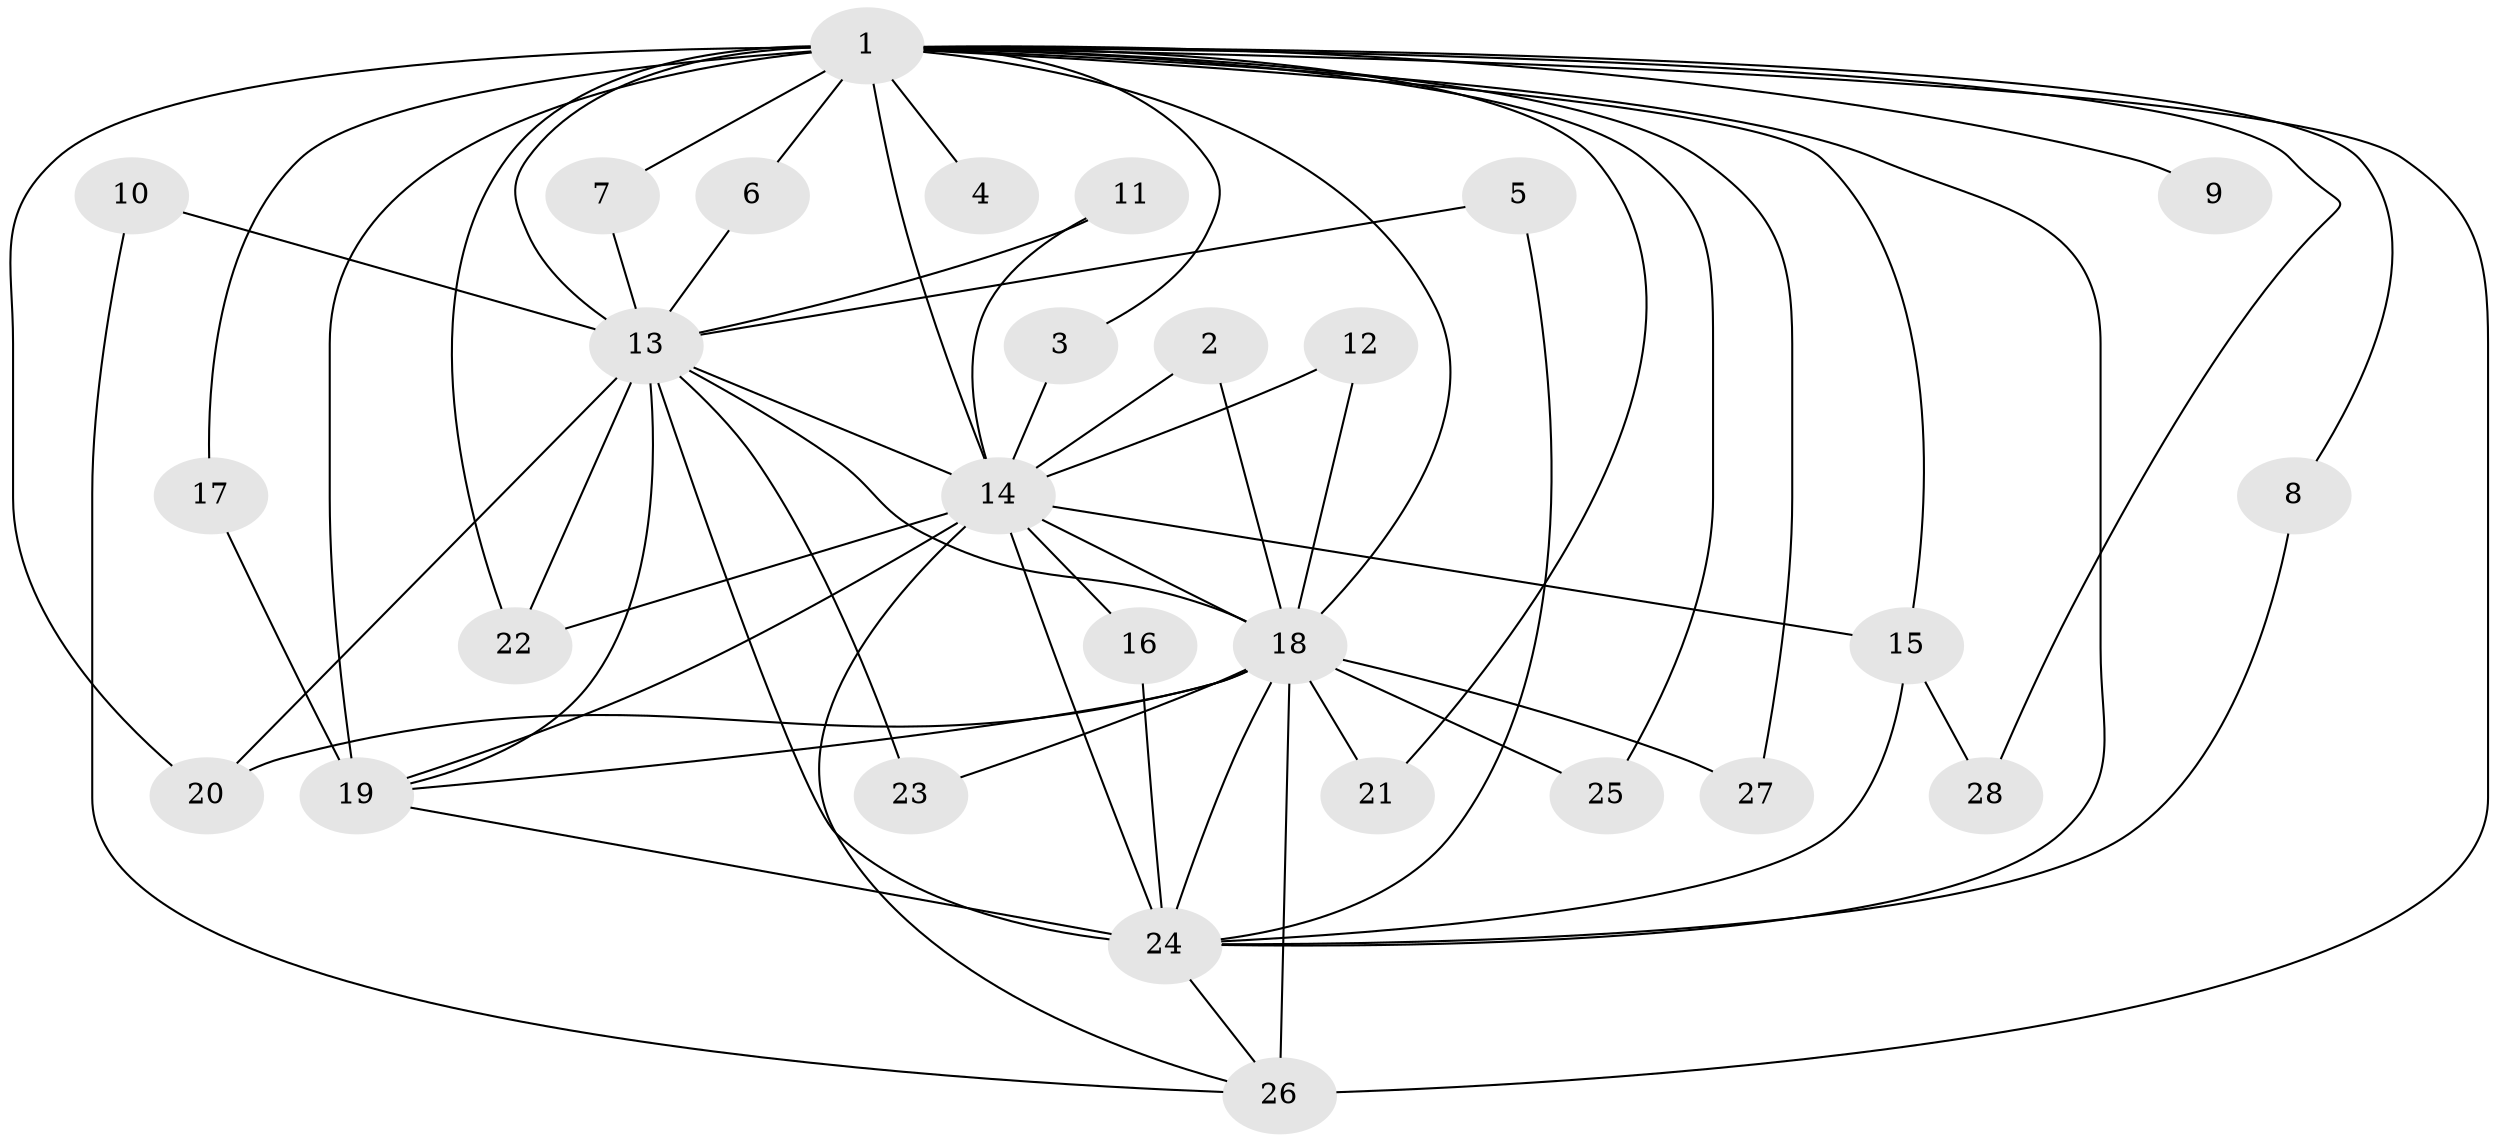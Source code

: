 // original degree distribution, {11: 0.017857142857142856, 12: 0.017857142857142856, 19: 0.05357142857142857, 13: 0.017857142857142856, 18: 0.017857142857142856, 15: 0.017857142857142856, 16: 0.017857142857142856, 20: 0.017857142857142856, 4: 0.08928571428571429, 2: 0.5535714285714286, 3: 0.17857142857142858}
// Generated by graph-tools (version 1.1) at 2025/49/03/09/25 03:49:35]
// undirected, 28 vertices, 62 edges
graph export_dot {
graph [start="1"]
  node [color=gray90,style=filled];
  1;
  2;
  3;
  4;
  5;
  6;
  7;
  8;
  9;
  10;
  11;
  12;
  13;
  14;
  15;
  16;
  17;
  18;
  19;
  20;
  21;
  22;
  23;
  24;
  25;
  26;
  27;
  28;
  1 -- 3 [weight=1.0];
  1 -- 4 [weight=1.0];
  1 -- 6 [weight=1.0];
  1 -- 7 [weight=2.0];
  1 -- 8 [weight=1.0];
  1 -- 9 [weight=1.0];
  1 -- 13 [weight=5.0];
  1 -- 14 [weight=8.0];
  1 -- 15 [weight=2.0];
  1 -- 17 [weight=1.0];
  1 -- 18 [weight=4.0];
  1 -- 19 [weight=6.0];
  1 -- 20 [weight=2.0];
  1 -- 21 [weight=2.0];
  1 -- 22 [weight=1.0];
  1 -- 24 [weight=5.0];
  1 -- 25 [weight=1.0];
  1 -- 26 [weight=3.0];
  1 -- 27 [weight=2.0];
  1 -- 28 [weight=1.0];
  2 -- 14 [weight=1.0];
  2 -- 18 [weight=1.0];
  3 -- 14 [weight=1.0];
  5 -- 13 [weight=1.0];
  5 -- 24 [weight=1.0];
  6 -- 13 [weight=1.0];
  7 -- 13 [weight=1.0];
  8 -- 24 [weight=1.0];
  10 -- 13 [weight=1.0];
  10 -- 26 [weight=1.0];
  11 -- 13 [weight=1.0];
  11 -- 14 [weight=1.0];
  12 -- 14 [weight=1.0];
  12 -- 18 [weight=1.0];
  13 -- 14 [weight=2.0];
  13 -- 18 [weight=2.0];
  13 -- 19 [weight=1.0];
  13 -- 20 [weight=1.0];
  13 -- 22 [weight=1.0];
  13 -- 23 [weight=1.0];
  13 -- 24 [weight=1.0];
  14 -- 15 [weight=2.0];
  14 -- 16 [weight=1.0];
  14 -- 18 [weight=2.0];
  14 -- 19 [weight=2.0];
  14 -- 22 [weight=1.0];
  14 -- 24 [weight=2.0];
  14 -- 26 [weight=1.0];
  15 -- 24 [weight=1.0];
  15 -- 28 [weight=1.0];
  16 -- 24 [weight=1.0];
  17 -- 19 [weight=1.0];
  18 -- 19 [weight=1.0];
  18 -- 20 [weight=1.0];
  18 -- 21 [weight=2.0];
  18 -- 23 [weight=1.0];
  18 -- 24 [weight=1.0];
  18 -- 25 [weight=1.0];
  18 -- 26 [weight=1.0];
  18 -- 27 [weight=1.0];
  19 -- 24 [weight=2.0];
  24 -- 26 [weight=1.0];
}
